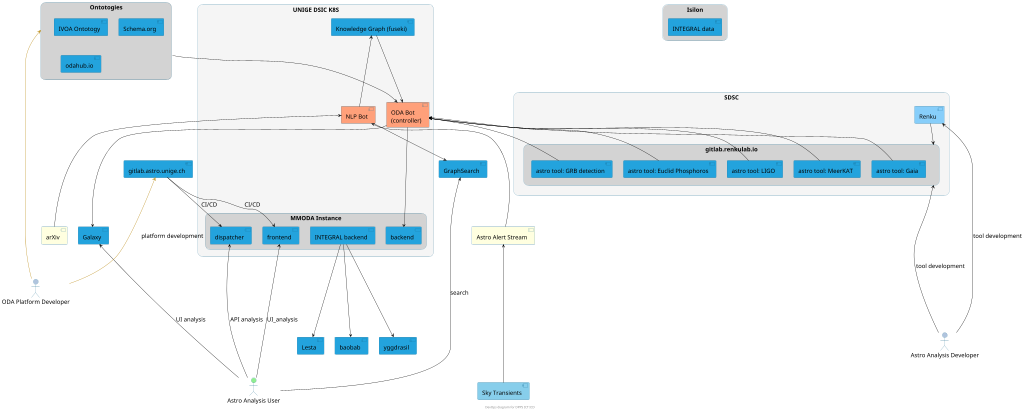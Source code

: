 ' https://gitlab.cta-observatory.org/cta-computing/icds/icd-dpps-ict/-/issues/2
@startuml mmoda-schema
!include <cloudogu/common>
!include <cloudogu/tools/k8s>

footer DevOps diagram for DPPS ICT ICD
scale max 1024 width

skinparam {
    ' linetype polyline
    ' nodesep 15
    ' ranksep 30
    defaultFontSize 19
    arrowFontSize 19
    rectangleRoundCorner 30
    rectangleBorderThickness 0.5
}



' rectangle "Gitlab.in2p3.fr" as Gitlab.in2p3.fr {

' }

[Sky Transients] as transients #SkyBlue

' rectangle "JupyterHub" as JupyterHub {

' }



[arXiv] as arXiv #LightYellow

[Astro Alert Stream] as astro_alert_stream #LightYellow

transients --up--> astro_alert_stream

' rectangle "github" as github {

' }

' rectangle "galaxy" as galaxy {

' }

' rectangle "DACE" as DACE {

' }




' rectangle "RDF documents" as RDF_documents {

' }


rectangle "UNIGE DSIC K8S" as unige_dstic_k8s #WhiteSmoke {
  
  rectangle "MMODA Instance" as mmoda #LightGray {
    [dispatcher] as dispatcher
    [frontend] as frontend
    [INTEGRAL backend] as integral_backend
    [backend] as backend
  }


 [Knowledge Graph (fuseki)] as fuseki

 [NLP Bot] as NLP #LightSalmon
 [ODA Bot\n(controller)] as ODA_Bot #LightSalmon
}



rectangle "SDSC" as SDSC #WhiteSmoke {
  rectangle "gitlab.renkulab.io" as gitlab_renkulab_io #LightGray {
    [astro tool: GRB detection] as astro_tool_GRB_detection
    [astro tool: Euclid Phosphoros] as astro_tool_Euclid_Phosphoros
    [astro tool: Gaia] as astro_tool_Gaia
    [astro tool: LIGO] as astro_tool_LIGO
    [astro tool: MeerKAT] as astro_tool_MeerKAT
  }

  [Renku] as Renku #LightSkyBlue
}

[Renku] as Renku #LightSkyBlue

Renku -down-> gitlab_renkulab_io


ODA_Bot <-- astro_tool_GRB_detection
ODA_Bot <-- astro_tool_Euclid_Phosphoros
ODA_Bot <-- astro_tool_Gaia
ODA_Bot <-- astro_tool_LIGO
ODA_Bot <-- astro_tool_MeerKAT



[gitlab.astro.unige.ch] as gitlab_astro_unige_ch





NLP <--- astro_alert_stream
NLP <--- arXiv

NLP --up-> fuseki

[GraphSearch] as GraphSearch

NLP -down-> GraphSearch



' gitlab_runners -down-> mmoda : CI/CD

gitlab_astro_unige_ch -down-> dispatcher : CI/CD
gitlab_astro_unige_ch -down-> frontend : CI/CD

ODA_Bot ---> backend

rectangle "Ontotogies" as ontotogies #LightGray {
  [IVOA Ontotogy] as IVOA_Ontotogy
  [Schema.org] as Schema.org
  [odahub.io] as odahub_io_ontotogy
}

ontotogies ---> ODA_Bot


fuseki ---> ODA_Bot


[Galaxy] as galaxy 

ODA_Bot ---> galaxy


[Lesta] as lesta
[baobab] as baobab
[yggdrasil] as yggdrasil

integral_backend ---> lesta 
integral_backend ---> baobab 
integral_backend ---> yggdrasil


rectangle "Isilon" as isilon #LightGray {
  [INTEGRAL data] as integral_data
}

' isilon -down-> lesta

actor "Astro Analysis User" as User #LightGreen

User --up--> GraphSearch : search
User --up--> frontend : UI_analysis
User --up--> dispatcher : API analysis
User --up--> galaxy : UI analysis


actor "Astro Analysis Developer" as AstroDeveloper #LightSteelBlue

AstroDeveloper --up--> Renku : tool development
AstroDeveloper --up--> gitlab_renkulab_io : tool development

actor "ODA Platform Developer" as ODAPlatformDeveloper #LightSteelBlue

ODAPlatformDeveloper --up-> gitlab_astro_unige_ch #DarkGoldenRod  : platform development
ODAPlatformDeveloper --up-> ontotogies #DarkGoldenRod 

@enduml
